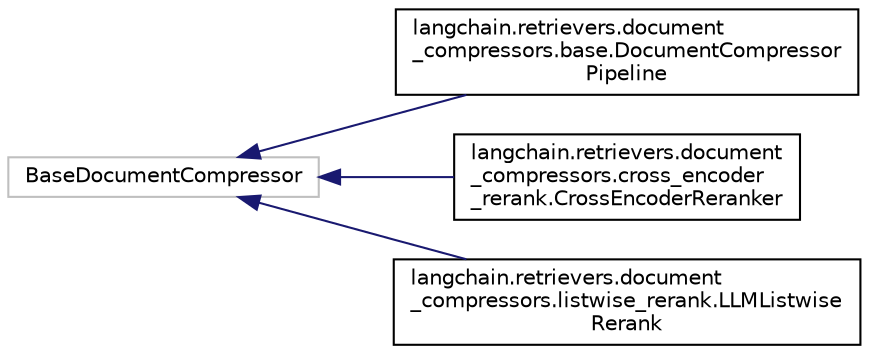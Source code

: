 digraph "Graphical Class Hierarchy"
{
 // LATEX_PDF_SIZE
  edge [fontname="Helvetica",fontsize="10",labelfontname="Helvetica",labelfontsize="10"];
  node [fontname="Helvetica",fontsize="10",shape=record];
  rankdir="LR";
  Node15529 [label="BaseDocumentCompressor",height=0.2,width=0.4,color="grey75", fillcolor="white", style="filled",tooltip=" "];
  Node15529 -> Node0 [dir="back",color="midnightblue",fontsize="10",style="solid",fontname="Helvetica"];
  Node0 [label="langchain.retrievers.document\l_compressors.base.DocumentCompressor\lPipeline",height=0.2,width=0.4,color="black", fillcolor="white", style="filled",URL="$classlangchain_1_1retrievers_1_1document__compressors_1_1base_1_1DocumentCompressorPipeline.html",tooltip=" "];
  Node15529 -> Node15531 [dir="back",color="midnightblue",fontsize="10",style="solid",fontname="Helvetica"];
  Node15531 [label="langchain.retrievers.document\l_compressors.cross_encoder\l_rerank.CrossEncoderReranker",height=0.2,width=0.4,color="black", fillcolor="white", style="filled",URL="$classlangchain_1_1retrievers_1_1document__compressors_1_1cross__encoder__rerank_1_1CrossEncoderReranker.html",tooltip=" "];
  Node15529 -> Node15532 [dir="back",color="midnightblue",fontsize="10",style="solid",fontname="Helvetica"];
  Node15532 [label="langchain.retrievers.document\l_compressors.listwise_rerank.LLMListwise\lRerank",height=0.2,width=0.4,color="black", fillcolor="white", style="filled",URL="$classlangchain_1_1retrievers_1_1document__compressors_1_1listwise__rerank_1_1LLMListwiseRerank.html",tooltip=" "];
}
